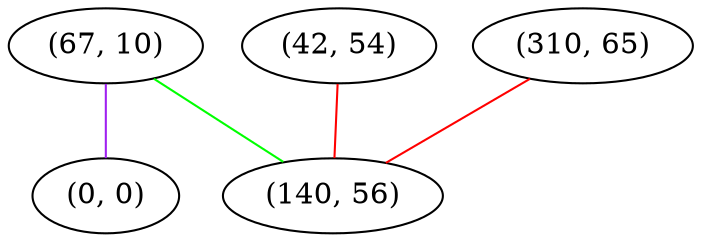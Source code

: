 graph "" {
"(67, 10)";
"(42, 54)";
"(310, 65)";
"(0, 0)";
"(140, 56)";
"(67, 10)" -- "(0, 0)"  [color=purple, key=0, weight=4];
"(67, 10)" -- "(140, 56)"  [color=green, key=0, weight=2];
"(42, 54)" -- "(140, 56)"  [color=red, key=0, weight=1];
"(310, 65)" -- "(140, 56)"  [color=red, key=0, weight=1];
}
